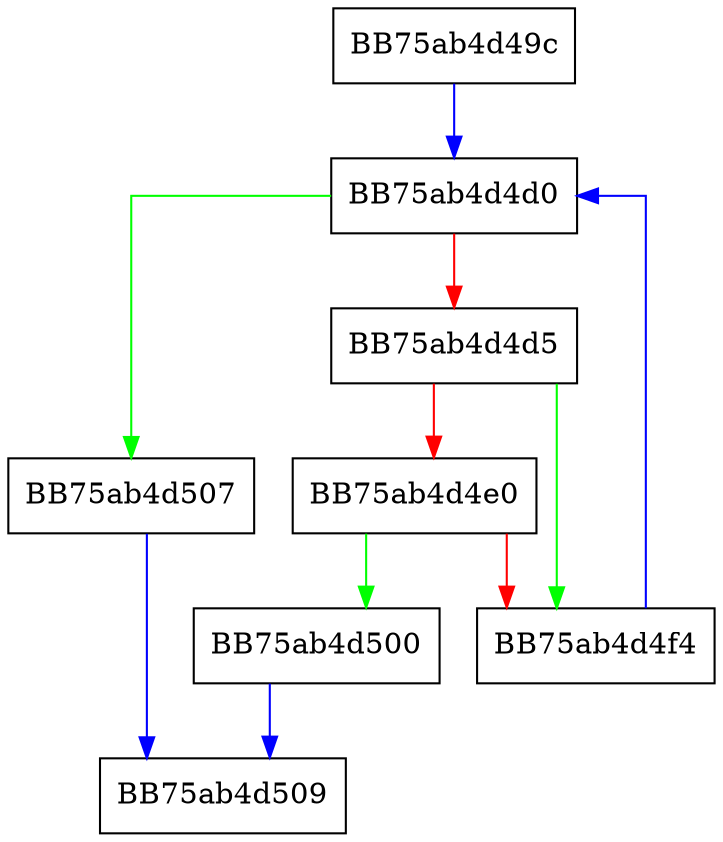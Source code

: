 digraph collationMatch {
  node [shape="box"];
  graph [splines=ortho];
  BB75ab4d49c -> BB75ab4d4d0 [color="blue"];
  BB75ab4d4d0 -> BB75ab4d507 [color="green"];
  BB75ab4d4d0 -> BB75ab4d4d5 [color="red"];
  BB75ab4d4d5 -> BB75ab4d4f4 [color="green"];
  BB75ab4d4d5 -> BB75ab4d4e0 [color="red"];
  BB75ab4d4e0 -> BB75ab4d500 [color="green"];
  BB75ab4d4e0 -> BB75ab4d4f4 [color="red"];
  BB75ab4d4f4 -> BB75ab4d4d0 [color="blue"];
  BB75ab4d500 -> BB75ab4d509 [color="blue"];
  BB75ab4d507 -> BB75ab4d509 [color="blue"];
}